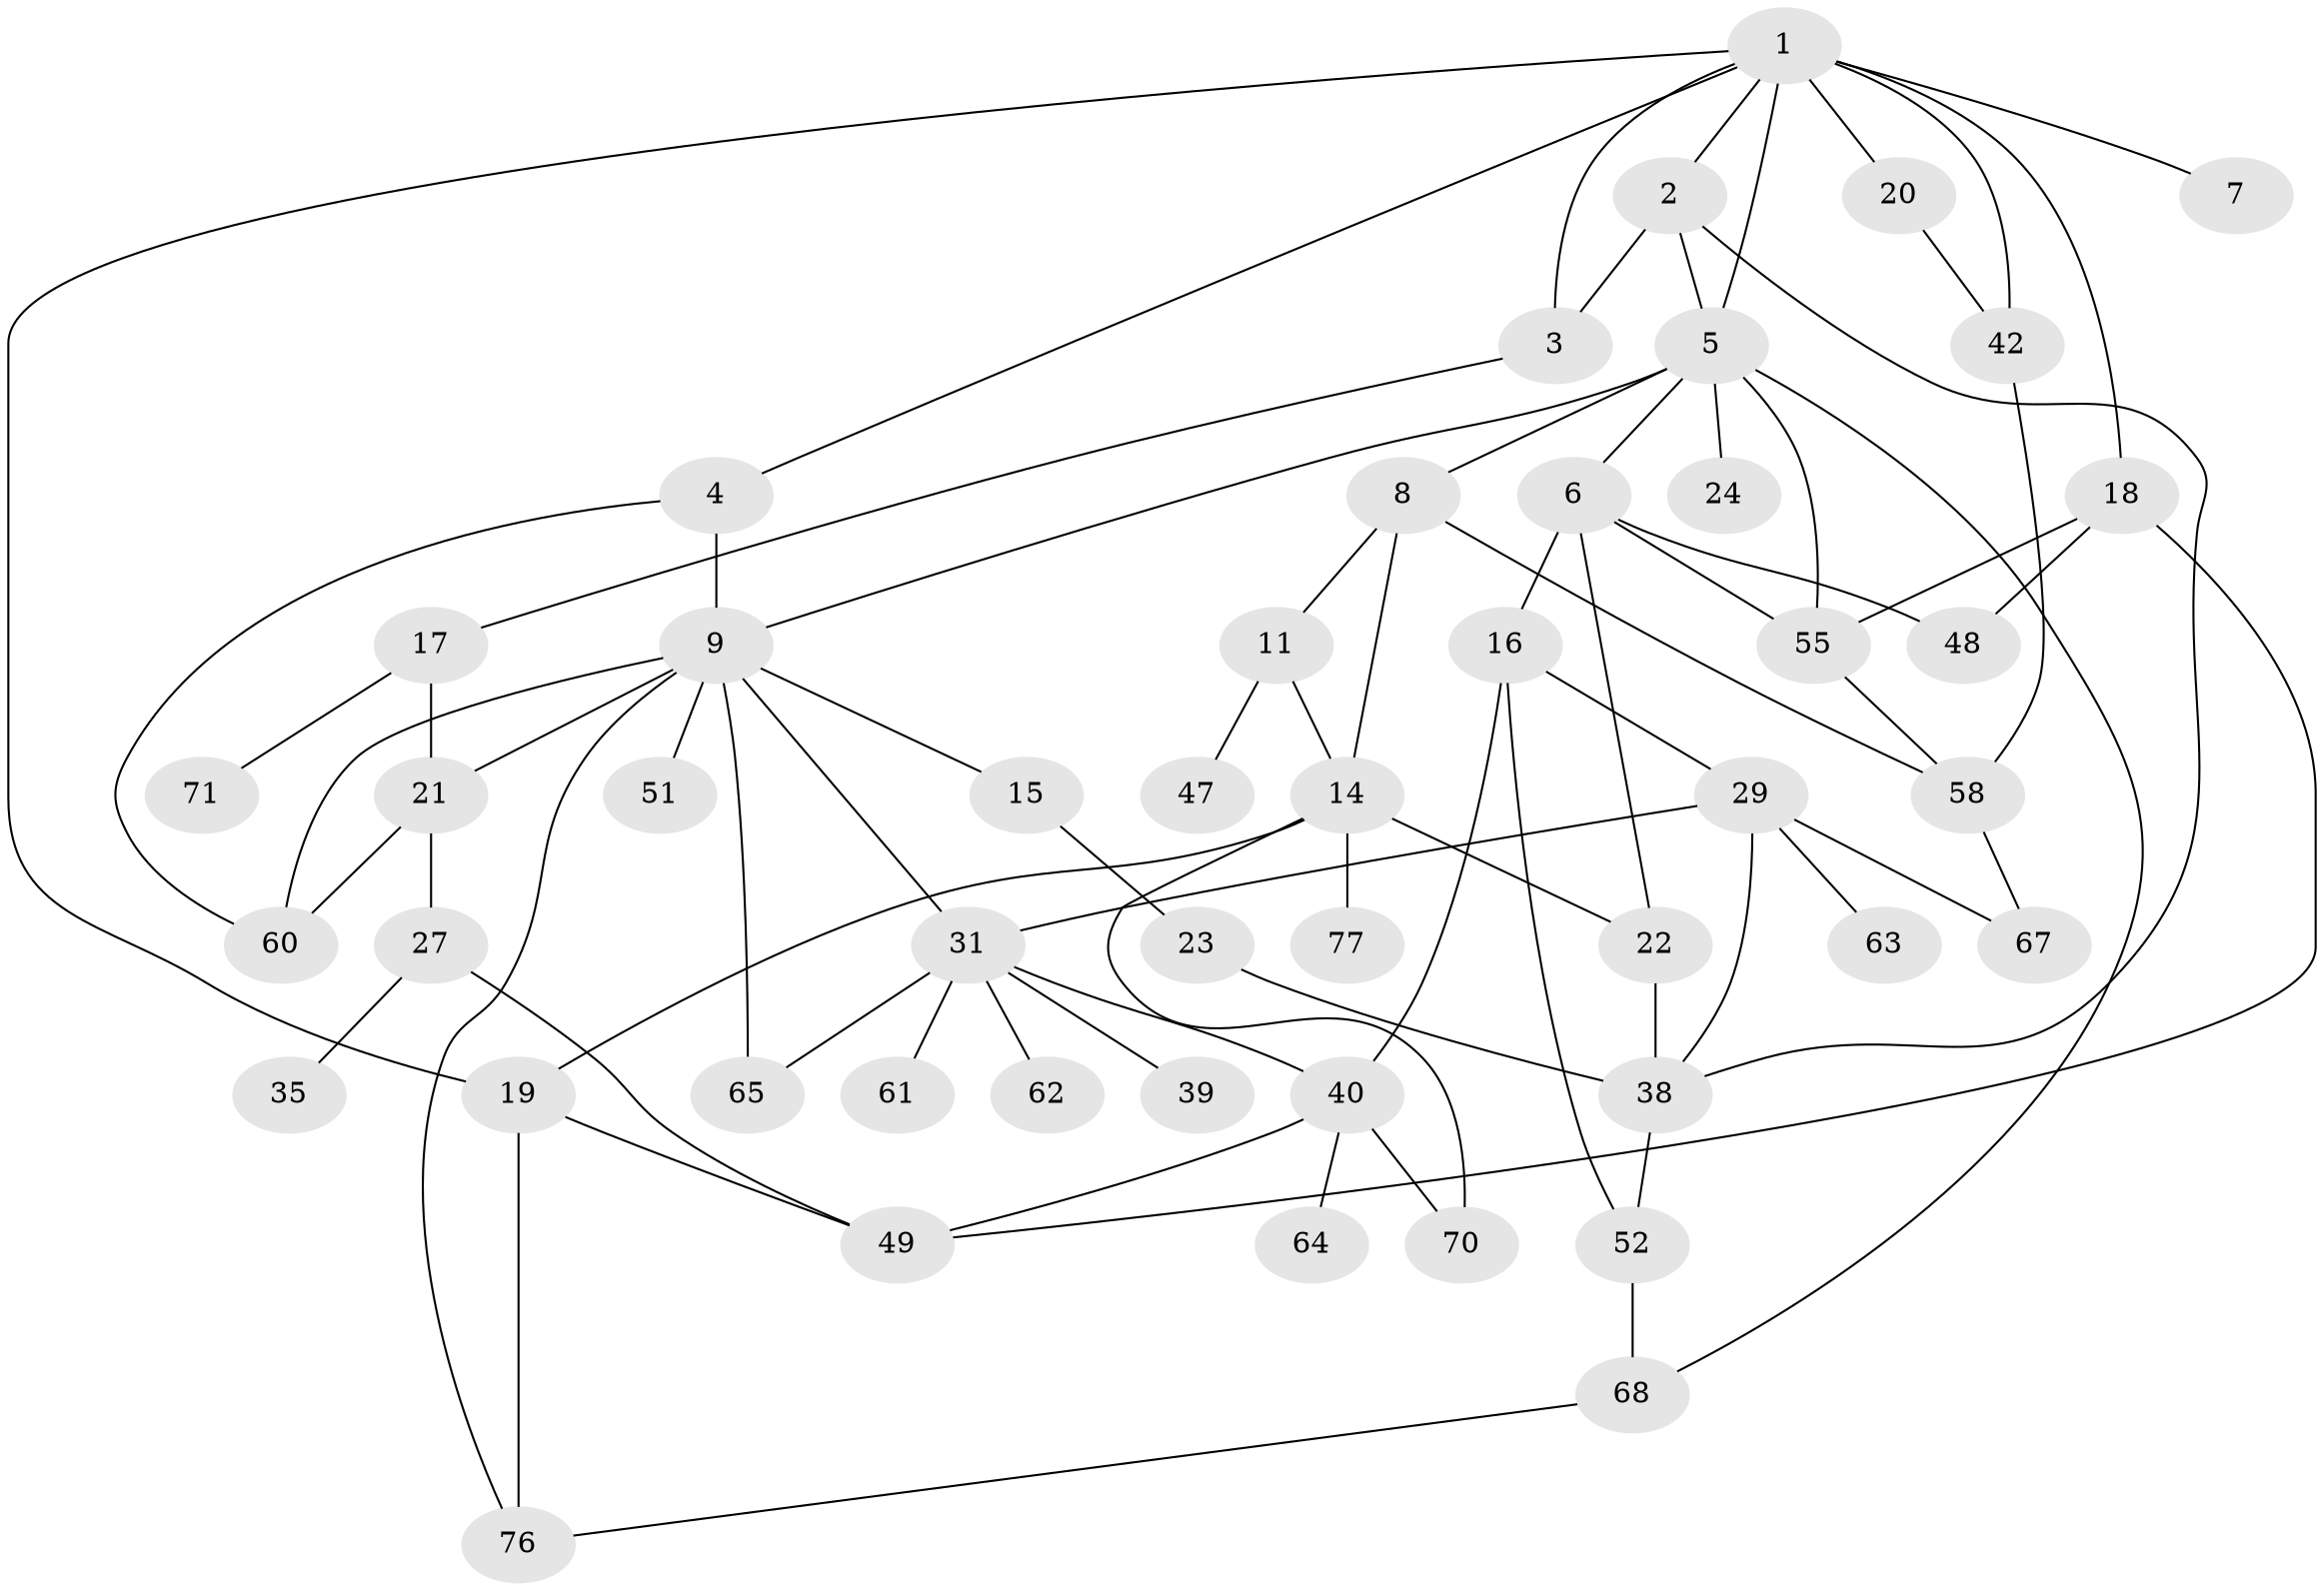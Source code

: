 // original degree distribution, {6: 0.012987012987012988, 3: 0.2077922077922078, 4: 0.22077922077922077, 7: 0.025974025974025976, 5: 0.06493506493506493, 1: 0.24675324675324675, 2: 0.22077922077922077}
// Generated by graph-tools (version 1.1) at 2025/10/02/27/25 16:10:53]
// undirected, 48 vertices, 77 edges
graph export_dot {
graph [start="1"]
  node [color=gray90,style=filled];
  1 [super="+13"];
  2 [super="+45"];
  3 [super="+30"];
  4;
  5 [super="+12"];
  6;
  7;
  8 [super="+44"];
  9 [super="+10"];
  11 [super="+41"];
  14 [super="+32"];
  15 [super="+36"];
  16 [super="+25"];
  17 [super="+33"];
  18 [super="+26"];
  19 [super="+50"];
  20 [super="+28"];
  21 [super="+34"];
  22 [super="+54"];
  23;
  24 [super="+56"];
  27 [super="+75"];
  29 [super="+59"];
  31 [super="+37"];
  35;
  38 [super="+46"];
  39;
  40 [super="+57"];
  42 [super="+43"];
  47 [super="+66"];
  48;
  49 [super="+74"];
  51;
  52 [super="+53"];
  55;
  58 [super="+69"];
  60 [super="+73"];
  61;
  62;
  63;
  64;
  65;
  67;
  68 [super="+72"];
  70;
  71;
  76;
  77;
  1 -- 2;
  1 -- 3;
  1 -- 4;
  1 -- 5;
  1 -- 7;
  1 -- 18;
  1 -- 19;
  1 -- 20;
  1 -- 42;
  2 -- 5;
  2 -- 3;
  2 -- 38;
  3 -- 17;
  4 -- 9;
  4 -- 60;
  5 -- 6;
  5 -- 8;
  5 -- 9;
  5 -- 24;
  5 -- 55;
  5 -- 68;
  6 -- 16;
  6 -- 22;
  6 -- 48;
  6 -- 55;
  8 -- 11;
  8 -- 58;
  8 -- 14;
  9 -- 15;
  9 -- 51;
  9 -- 60;
  9 -- 65;
  9 -- 21;
  9 -- 76;
  9 -- 31;
  11 -- 14;
  11 -- 47;
  14 -- 70;
  14 -- 19;
  14 -- 22;
  14 -- 77;
  15 -- 23;
  16 -- 29 [weight=2];
  16 -- 40;
  16 -- 52;
  17 -- 71;
  17 -- 21;
  18 -- 48;
  18 -- 55;
  18 -- 49;
  19 -- 49;
  19 -- 76;
  20 -- 42;
  21 -- 27;
  21 -- 60;
  22 -- 38;
  23 -- 38;
  27 -- 35;
  27 -- 49;
  29 -- 31;
  29 -- 63;
  29 -- 67;
  29 -- 38;
  31 -- 39;
  31 -- 62;
  31 -- 65;
  31 -- 61;
  31 -- 40;
  38 -- 52;
  40 -- 70;
  40 -- 49;
  40 -- 64;
  42 -- 58;
  52 -- 68;
  55 -- 58;
  58 -- 67;
  68 -- 76;
}
